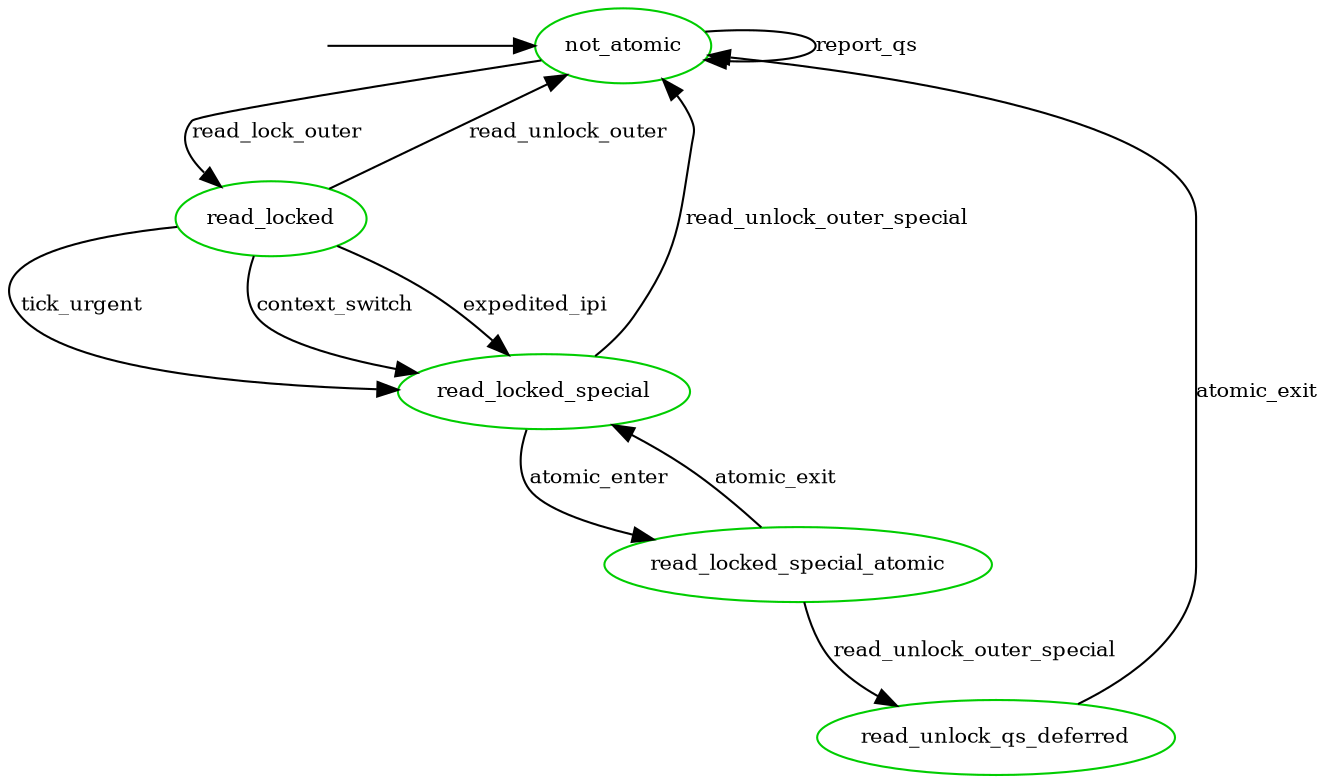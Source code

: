 digraph state_automaton {
	center = true;
	// size = "700,800";
	nodesep = 0.7;
	{node [shape = plaintext, style=invis, label=""] "__init_not_atomic"};
	node [shape = ellipse, fontsize=10, color = green3];
	edge [fontsize=10];

	"__init_not_atomic" -> "not_atomic";

	/* Handling for read-lock, pirq dis, read-unlock, pirq en */
	"not_atomic" [label = "not_atomic"]; 
	"read_locked" [label = "read_locked"]; 
	"read_locked_special" [label = "read_locked_special"]; 
	"read_locked_special_atomic" [label = "read_locked_special_atomic"]; 
	"read_unlock_qs_deferred" [label = "read_unlock_qs_deferred"]; 

	"not_atomic" -> "not_atomic" [ label = "report_qs" ];
	"not_atomic" -> "read_locked" [ label = "read_lock_outer" ];

	"read_locked" -> "not_atomic" [ label = "read_unlock_outer" ];
	"read_locked" -> "read_locked_special" [ label = "tick_urgent" ];
	"read_locked" -> "read_locked_special" [ label = "context_switch" ];
	"read_locked" -> "read_locked_special" [ label = "expedited_ipi" ];

	"read_locked_special" -> "not_atomic" [ label = "read_unlock_outer_special" ];

	"read_locked_special" -> "read_locked_special_atomic" [ label = "atomic_enter" ];
	"read_locked_special_atomic" -> "read_locked_special" [ label = "atomic_exit" ];

	"read_locked_special_atomic" -> "read_unlock_qs_deferred" [ label = "read_unlock_outer_special" ];

	"read_unlock_qs_deferred" -> "not_atomic" [ label = "atomic_exit" ];

	{ rank = min ;
		"__init_not_atomic";
		"not_atomic";
	}
}
